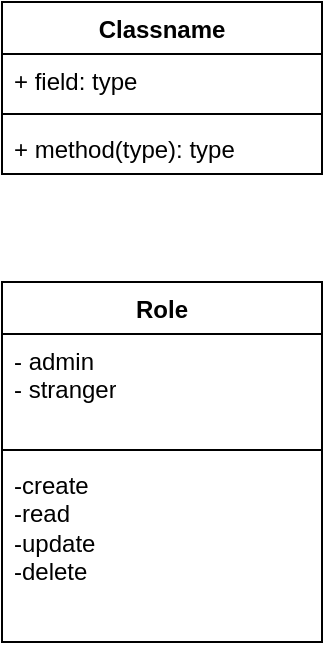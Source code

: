 <mxfile version="22.0.4" type="github">
  <diagram name="Page-1" id="sJ4n_uwTJvPXw82HgseR">
    <mxGraphModel dx="880" dy="447" grid="1" gridSize="10" guides="1" tooltips="1" connect="1" arrows="1" fold="1" page="1" pageScale="1" pageWidth="850" pageHeight="1100" math="0" shadow="0">
      <root>
        <mxCell id="0" />
        <mxCell id="1" parent="0" />
        <mxCell id="9cJ1Fi3GSH3BgxYc9yp8-1" value="Classname" style="swimlane;fontStyle=1;align=center;verticalAlign=top;childLayout=stackLayout;horizontal=1;startSize=26;horizontalStack=0;resizeParent=1;resizeParentMax=0;resizeLast=0;collapsible=1;marginBottom=0;whiteSpace=wrap;html=1;" parent="1" vertex="1">
          <mxGeometry x="280" y="60" width="160" height="86" as="geometry" />
        </mxCell>
        <mxCell id="9cJ1Fi3GSH3BgxYc9yp8-2" value="+ field: type" style="text;strokeColor=none;fillColor=none;align=left;verticalAlign=top;spacingLeft=4;spacingRight=4;overflow=hidden;rotatable=0;points=[[0,0.5],[1,0.5]];portConstraint=eastwest;whiteSpace=wrap;html=1;" parent="9cJ1Fi3GSH3BgxYc9yp8-1" vertex="1">
          <mxGeometry y="26" width="160" height="26" as="geometry" />
        </mxCell>
        <mxCell id="9cJ1Fi3GSH3BgxYc9yp8-3" value="" style="line;strokeWidth=1;fillColor=none;align=left;verticalAlign=middle;spacingTop=-1;spacingLeft=3;spacingRight=3;rotatable=0;labelPosition=right;points=[];portConstraint=eastwest;strokeColor=inherit;" parent="9cJ1Fi3GSH3BgxYc9yp8-1" vertex="1">
          <mxGeometry y="52" width="160" height="8" as="geometry" />
        </mxCell>
        <mxCell id="9cJ1Fi3GSH3BgxYc9yp8-4" value="+ method(type): type" style="text;strokeColor=none;fillColor=none;align=left;verticalAlign=top;spacingLeft=4;spacingRight=4;overflow=hidden;rotatable=0;points=[[0,0.5],[1,0.5]];portConstraint=eastwest;whiteSpace=wrap;html=1;" parent="9cJ1Fi3GSH3BgxYc9yp8-1" vertex="1">
          <mxGeometry y="60" width="160" height="26" as="geometry" />
        </mxCell>
        <mxCell id="iphrpLppzr6d_UhjtLSE-1" value="Role" style="swimlane;fontStyle=1;align=center;verticalAlign=top;childLayout=stackLayout;horizontal=1;startSize=26;horizontalStack=0;resizeParent=1;resizeParentMax=0;resizeLast=0;collapsible=1;marginBottom=0;whiteSpace=wrap;html=1;" vertex="1" parent="1">
          <mxGeometry x="280" y="200" width="160" height="180" as="geometry" />
        </mxCell>
        <mxCell id="iphrpLppzr6d_UhjtLSE-2" value="- admin&lt;br&gt;- stranger" style="text;strokeColor=none;fillColor=none;align=left;verticalAlign=top;spacingLeft=4;spacingRight=4;overflow=hidden;rotatable=0;points=[[0,0.5],[1,0.5]];portConstraint=eastwest;whiteSpace=wrap;html=1;" vertex="1" parent="iphrpLppzr6d_UhjtLSE-1">
          <mxGeometry y="26" width="160" height="54" as="geometry" />
        </mxCell>
        <mxCell id="iphrpLppzr6d_UhjtLSE-3" value="" style="line;strokeWidth=1;fillColor=none;align=left;verticalAlign=middle;spacingTop=-1;spacingLeft=3;spacingRight=3;rotatable=0;labelPosition=right;points=[];portConstraint=eastwest;strokeColor=inherit;" vertex="1" parent="iphrpLppzr6d_UhjtLSE-1">
          <mxGeometry y="80" width="160" height="8" as="geometry" />
        </mxCell>
        <mxCell id="iphrpLppzr6d_UhjtLSE-4" value="-create&lt;br&gt;-read&lt;br&gt;-update&lt;br&gt;-delete" style="text;strokeColor=none;fillColor=none;align=left;verticalAlign=top;spacingLeft=4;spacingRight=4;overflow=hidden;rotatable=0;points=[[0,0.5],[1,0.5]];portConstraint=eastwest;whiteSpace=wrap;html=1;" vertex="1" parent="iphrpLppzr6d_UhjtLSE-1">
          <mxGeometry y="88" width="160" height="92" as="geometry" />
        </mxCell>
      </root>
    </mxGraphModel>
  </diagram>
</mxfile>
